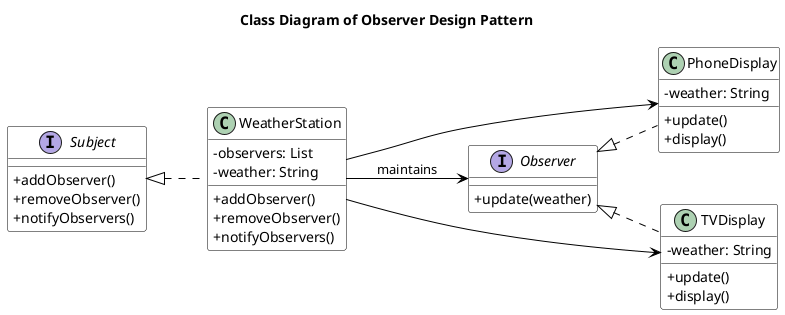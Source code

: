 @startuml
title Class Diagram of Observer Design Pattern
left to right direction
skinparam classAttributeIconSize 0
skinparam class {
    BackgroundColor White
    BorderColor Black
    ArrowColor Black
    FontSize 14
}

' Interfaces
interface Subject {
    +addObserver()
    +removeObserver()
    +notifyObservers()
}

interface Observer {
    +update(weather)
}

' Concrete Subject
class WeatherStation {
    -observers: List
    -weather: String
    +addObserver()
    +removeObserver()
    +notifyObservers()
}

' Concrete Observers
class PhoneDisplay {
    -weather: String
    +update()
    +display()
}

class TVDisplay {
    -weather: String
    +update()
    +display()
}

' Relationships
Subject <|.. WeatherStation
Observer <|.. PhoneDisplay
Observer <|.. TVDisplay

WeatherStation --> Observer : maintains
WeatherStation --> PhoneDisplay
WeatherStation --> TVDisplay

@enduml

